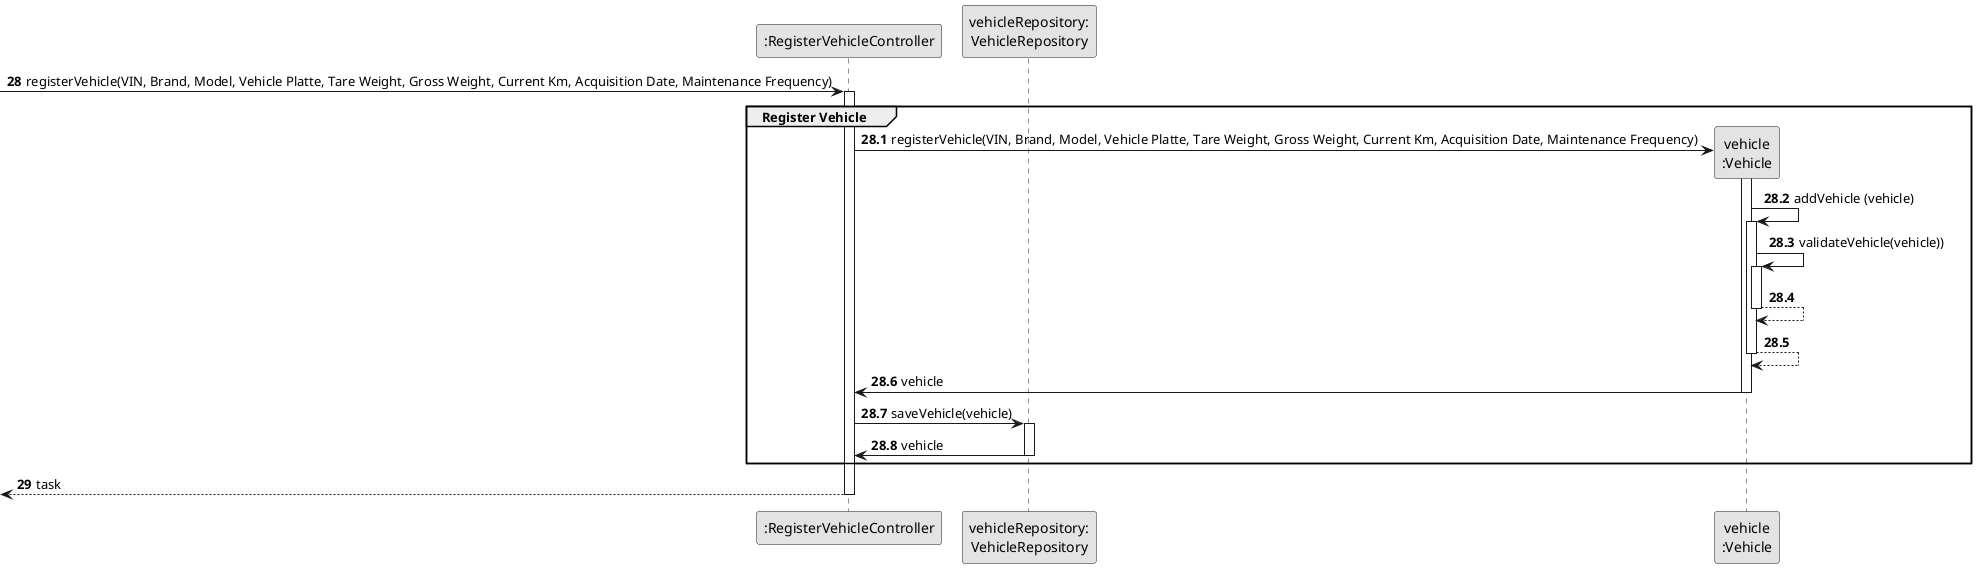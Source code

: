 @startuml
skinparam monochrome true
skinparam packageStyle rectangle
skinparam shadowing false

participant ":RegisterVehicleController" as CTRL
participant "vehicleRepository:\nVehicleRepository" as VehicleRepository
participant "vehicle\n:Vehicle" as VEI

autonumber 28
-> CTRL : registerVehicle(VIN, Brand, Model, Vehicle Platte, Tare Weight, Gross Weight, Current Km, Acquisition Date, Maintenance Frequency)

autonumber 28.1
activate CTRL
    group Register Vehicle

          CTRL -> VEI**: registerVehicle(VIN, Brand, Model, Vehicle Platte, Tare Weight, Gross Weight, Current Km, Acquisition Date, Maintenance Frequency)
          activate VEI

            VEI -> VEI: addVehicle (vehicle)
            activate VEI

                VEI -> VEI: validateVehicle(vehicle))
                activate VEI

                VEI --> VEI
                deactivate VEI

                VEI --> VEI
                deactivate VEI

            VEI -> CTRL: vehicle
            deactivate VEI

            CTRL -> VehicleRepository : saveVehicle(vehicle)
            activate VehicleRepository

          VehicleRepository -> CTRL: vehicle
          deactivate VehicleRepository

    end

    autonumber 29
    <-- CTRL : task
deactivate CTRL


@enduml